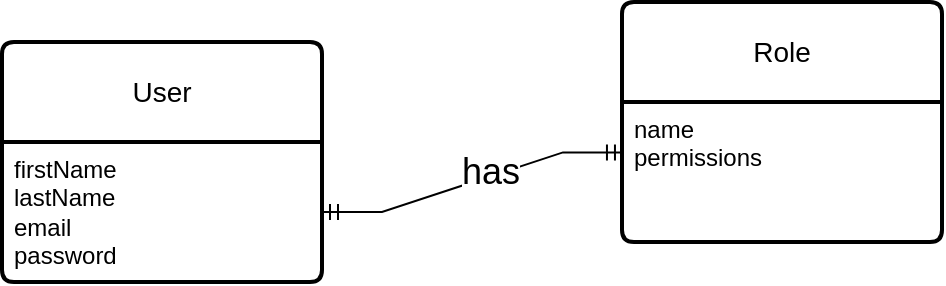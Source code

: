 <mxfile version="22.1.17" type="google">
  <diagram name="Page-1" id="oDOwT0Oo2WHZnssTb9PU">
    <mxGraphModel grid="1" page="1" gridSize="10" guides="1" tooltips="1" connect="1" arrows="1" fold="1" pageScale="1" pageWidth="850" pageHeight="1100" math="0" shadow="0">
      <root>
        <mxCell id="0" />
        <mxCell id="1" parent="0" />
        <mxCell id="pWT6UosqKvt4OJcs1gFU-2" value="User" style="swimlane;childLayout=stackLayout;horizontal=1;startSize=50;horizontalStack=0;rounded=1;fontSize=14;fontStyle=0;strokeWidth=2;resizeParent=0;resizeLast=1;shadow=0;dashed=0;align=center;arcSize=4;whiteSpace=wrap;html=1;" vertex="1" parent="1">
          <mxGeometry x="270" y="500" width="160" height="120" as="geometry" />
        </mxCell>
        <mxCell id="pWT6UosqKvt4OJcs1gFU-3" value="firstName&lt;br&gt;lastName&lt;br&gt;email&lt;br&gt;password" style="align=left;strokeColor=none;fillColor=none;spacingLeft=4;fontSize=12;verticalAlign=top;resizable=0;rotatable=0;part=1;html=1;" vertex="1" parent="pWT6UosqKvt4OJcs1gFU-2">
          <mxGeometry y="50" width="160" height="70" as="geometry" />
        </mxCell>
        <mxCell id="pWT6UosqKvt4OJcs1gFU-4" value="Role" style="swimlane;childLayout=stackLayout;horizontal=1;startSize=50;horizontalStack=0;rounded=1;fontSize=14;fontStyle=0;strokeWidth=2;resizeParent=0;resizeLast=1;shadow=0;dashed=0;align=center;arcSize=4;whiteSpace=wrap;html=1;" vertex="1" parent="1">
          <mxGeometry x="580" y="480" width="160" height="120" as="geometry" />
        </mxCell>
        <mxCell id="pWT6UosqKvt4OJcs1gFU-5" value="name&lt;br&gt;permissions&lt;br&gt;" style="align=left;strokeColor=none;fillColor=none;spacingLeft=4;fontSize=12;verticalAlign=top;resizable=0;rotatable=0;part=1;html=1;" vertex="1" parent="pWT6UosqKvt4OJcs1gFU-4">
          <mxGeometry y="50" width="160" height="70" as="geometry" />
        </mxCell>
        <mxCell id="pWT6UosqKvt4OJcs1gFU-9" value="" style="edgeStyle=entityRelationEdgeStyle;fontSize=12;html=1;endArrow=ERmandOne;startArrow=ERmandOne;rounded=0;entryX=1;entryY=0.5;entryDx=0;entryDy=0;exitX=0.003;exitY=0.36;exitDx=0;exitDy=0;exitPerimeter=0;" edge="1" parent="1" source="pWT6UosqKvt4OJcs1gFU-5" target="pWT6UosqKvt4OJcs1gFU-3">
          <mxGeometry width="100" height="100" relative="1" as="geometry">
            <mxPoint x="630" y="737.5" as="sourcePoint" />
            <mxPoint x="510" y="595" as="targetPoint" />
          </mxGeometry>
        </mxCell>
        <mxCell id="pWT6UosqKvt4OJcs1gFU-10" value="has" style="edgeLabel;html=1;align=center;verticalAlign=middle;resizable=0;points=[];fontSize=18;" connectable="0" vertex="1" parent="pWT6UosqKvt4OJcs1gFU-9">
          <mxGeometry x="-0.127" y="-2" relative="1" as="geometry">
            <mxPoint as="offset" />
          </mxGeometry>
        </mxCell>
      </root>
    </mxGraphModel>
  </diagram>
</mxfile>
